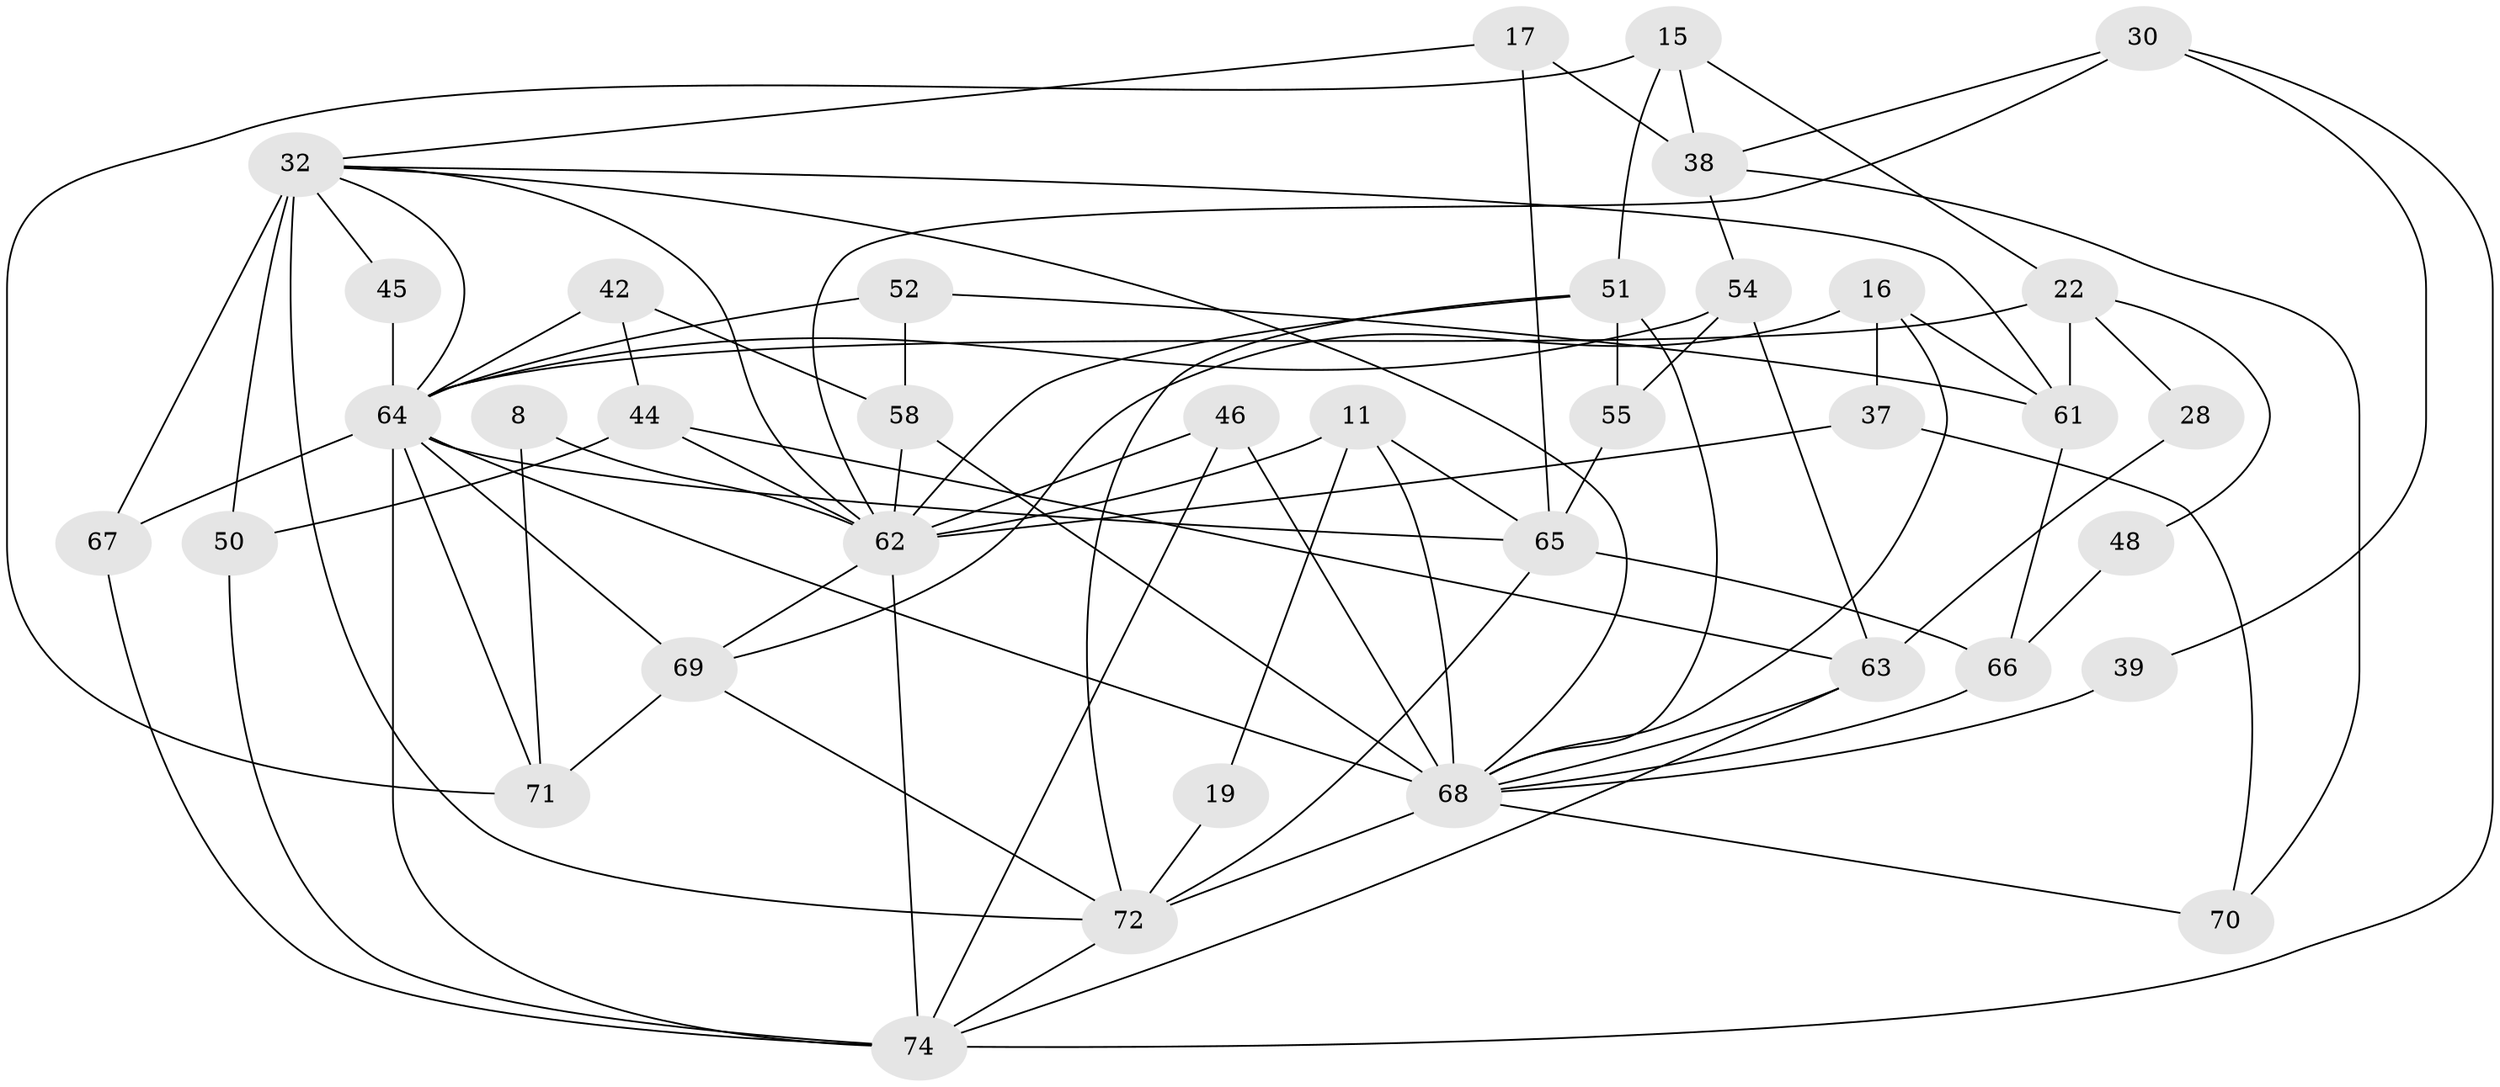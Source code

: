 // original degree distribution, {3: 0.3108108108108108, 2: 0.0945945945945946, 4: 0.28378378378378377, 5: 0.1891891891891892, 6: 0.06756756756756757, 8: 0.013513513513513514, 7: 0.04054054054054054}
// Generated by graph-tools (version 1.1) at 2025/54/03/04/25 21:54:13]
// undirected, 37 vertices, 85 edges
graph export_dot {
graph [start="1"]
  node [color=gray90,style=filled];
  8;
  11;
  15;
  16 [super="+4"];
  17;
  19;
  22;
  28;
  30;
  32 [super="+12+26"];
  37;
  38;
  39;
  42;
  44 [super="+29"];
  45;
  46;
  48;
  50 [super="+34"];
  51 [super="+33+47"];
  52;
  54 [super="+5"];
  55;
  58 [super="+24"];
  61;
  62 [super="+13+40"];
  63 [super="+57"];
  64 [super="+49+56"];
  65 [super="+23+60"];
  66;
  67;
  68 [super="+36+35+59"];
  69 [super="+27"];
  70;
  71;
  72 [super="+9+18"];
  74 [super="+73"];
  8 -- 71;
  8 -- 62;
  11 -- 19;
  11 -- 65;
  11 -- 62;
  11 -- 68;
  15 -- 71;
  15 -- 22;
  15 -- 38;
  15 -- 51;
  16 -- 61;
  16 -- 37;
  16 -- 69;
  16 -- 68;
  17 -- 38;
  17 -- 32;
  17 -- 65;
  19 -- 72;
  22 -- 28;
  22 -- 48;
  22 -- 61;
  22 -- 64;
  28 -- 63;
  30 -- 38;
  30 -- 39;
  30 -- 74;
  30 -- 62;
  32 -- 61;
  32 -- 50 [weight=3];
  32 -- 72 [weight=3];
  32 -- 64;
  32 -- 62;
  32 -- 67;
  32 -- 45;
  32 -- 68;
  37 -- 62 [weight=2];
  37 -- 70;
  38 -- 70;
  38 -- 54;
  39 -- 68;
  42 -- 58;
  42 -- 64 [weight=2];
  42 -- 44;
  44 -- 62 [weight=2];
  44 -- 50;
  44 -- 63;
  45 -- 64 [weight=2];
  46 -- 68 [weight=4];
  46 -- 74;
  46 -- 62 [weight=2];
  48 -- 66;
  50 -- 74 [weight=2];
  51 -- 55 [weight=3];
  51 -- 62;
  51 -- 72 [weight=2];
  51 -- 68;
  52 -- 61;
  52 -- 58;
  52 -- 64;
  54 -- 64;
  54 -- 55;
  54 -- 63;
  55 -- 65 [weight=2];
  58 -- 62 [weight=2];
  58 -- 68;
  61 -- 66;
  62 -- 74;
  62 -- 69;
  63 -- 74 [weight=2];
  63 -- 68;
  64 -- 71 [weight=2];
  64 -- 67 [weight=2];
  64 -- 74;
  64 -- 69 [weight=2];
  64 -- 65;
  64 -- 68;
  65 -- 66;
  65 -- 72 [weight=2];
  66 -- 68;
  67 -- 74;
  68 -- 70;
  68 -- 72;
  69 -- 71 [weight=2];
  69 -- 72;
  72 -- 74;
}
